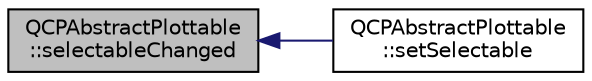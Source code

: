 digraph "QCPAbstractPlottable::selectableChanged"
{
  edge [fontname="Helvetica",fontsize="10",labelfontname="Helvetica",labelfontsize="10"];
  node [fontname="Helvetica",fontsize="10",shape=record];
  rankdir="LR";
  Node358 [label="QCPAbstractPlottable\l::selectableChanged",height=0.2,width=0.4,color="black", fillcolor="grey75", style="filled", fontcolor="black"];
  Node358 -> Node359 [dir="back",color="midnightblue",fontsize="10",style="solid",fontname="Helvetica"];
  Node359 [label="QCPAbstractPlottable\l::setSelectable",height=0.2,width=0.4,color="black", fillcolor="white", style="filled",URL="$d4/d89/class_q_c_p_abstract_plottable.html#a22c69299eb5569e0f6bf084877a37dc4"];
}
